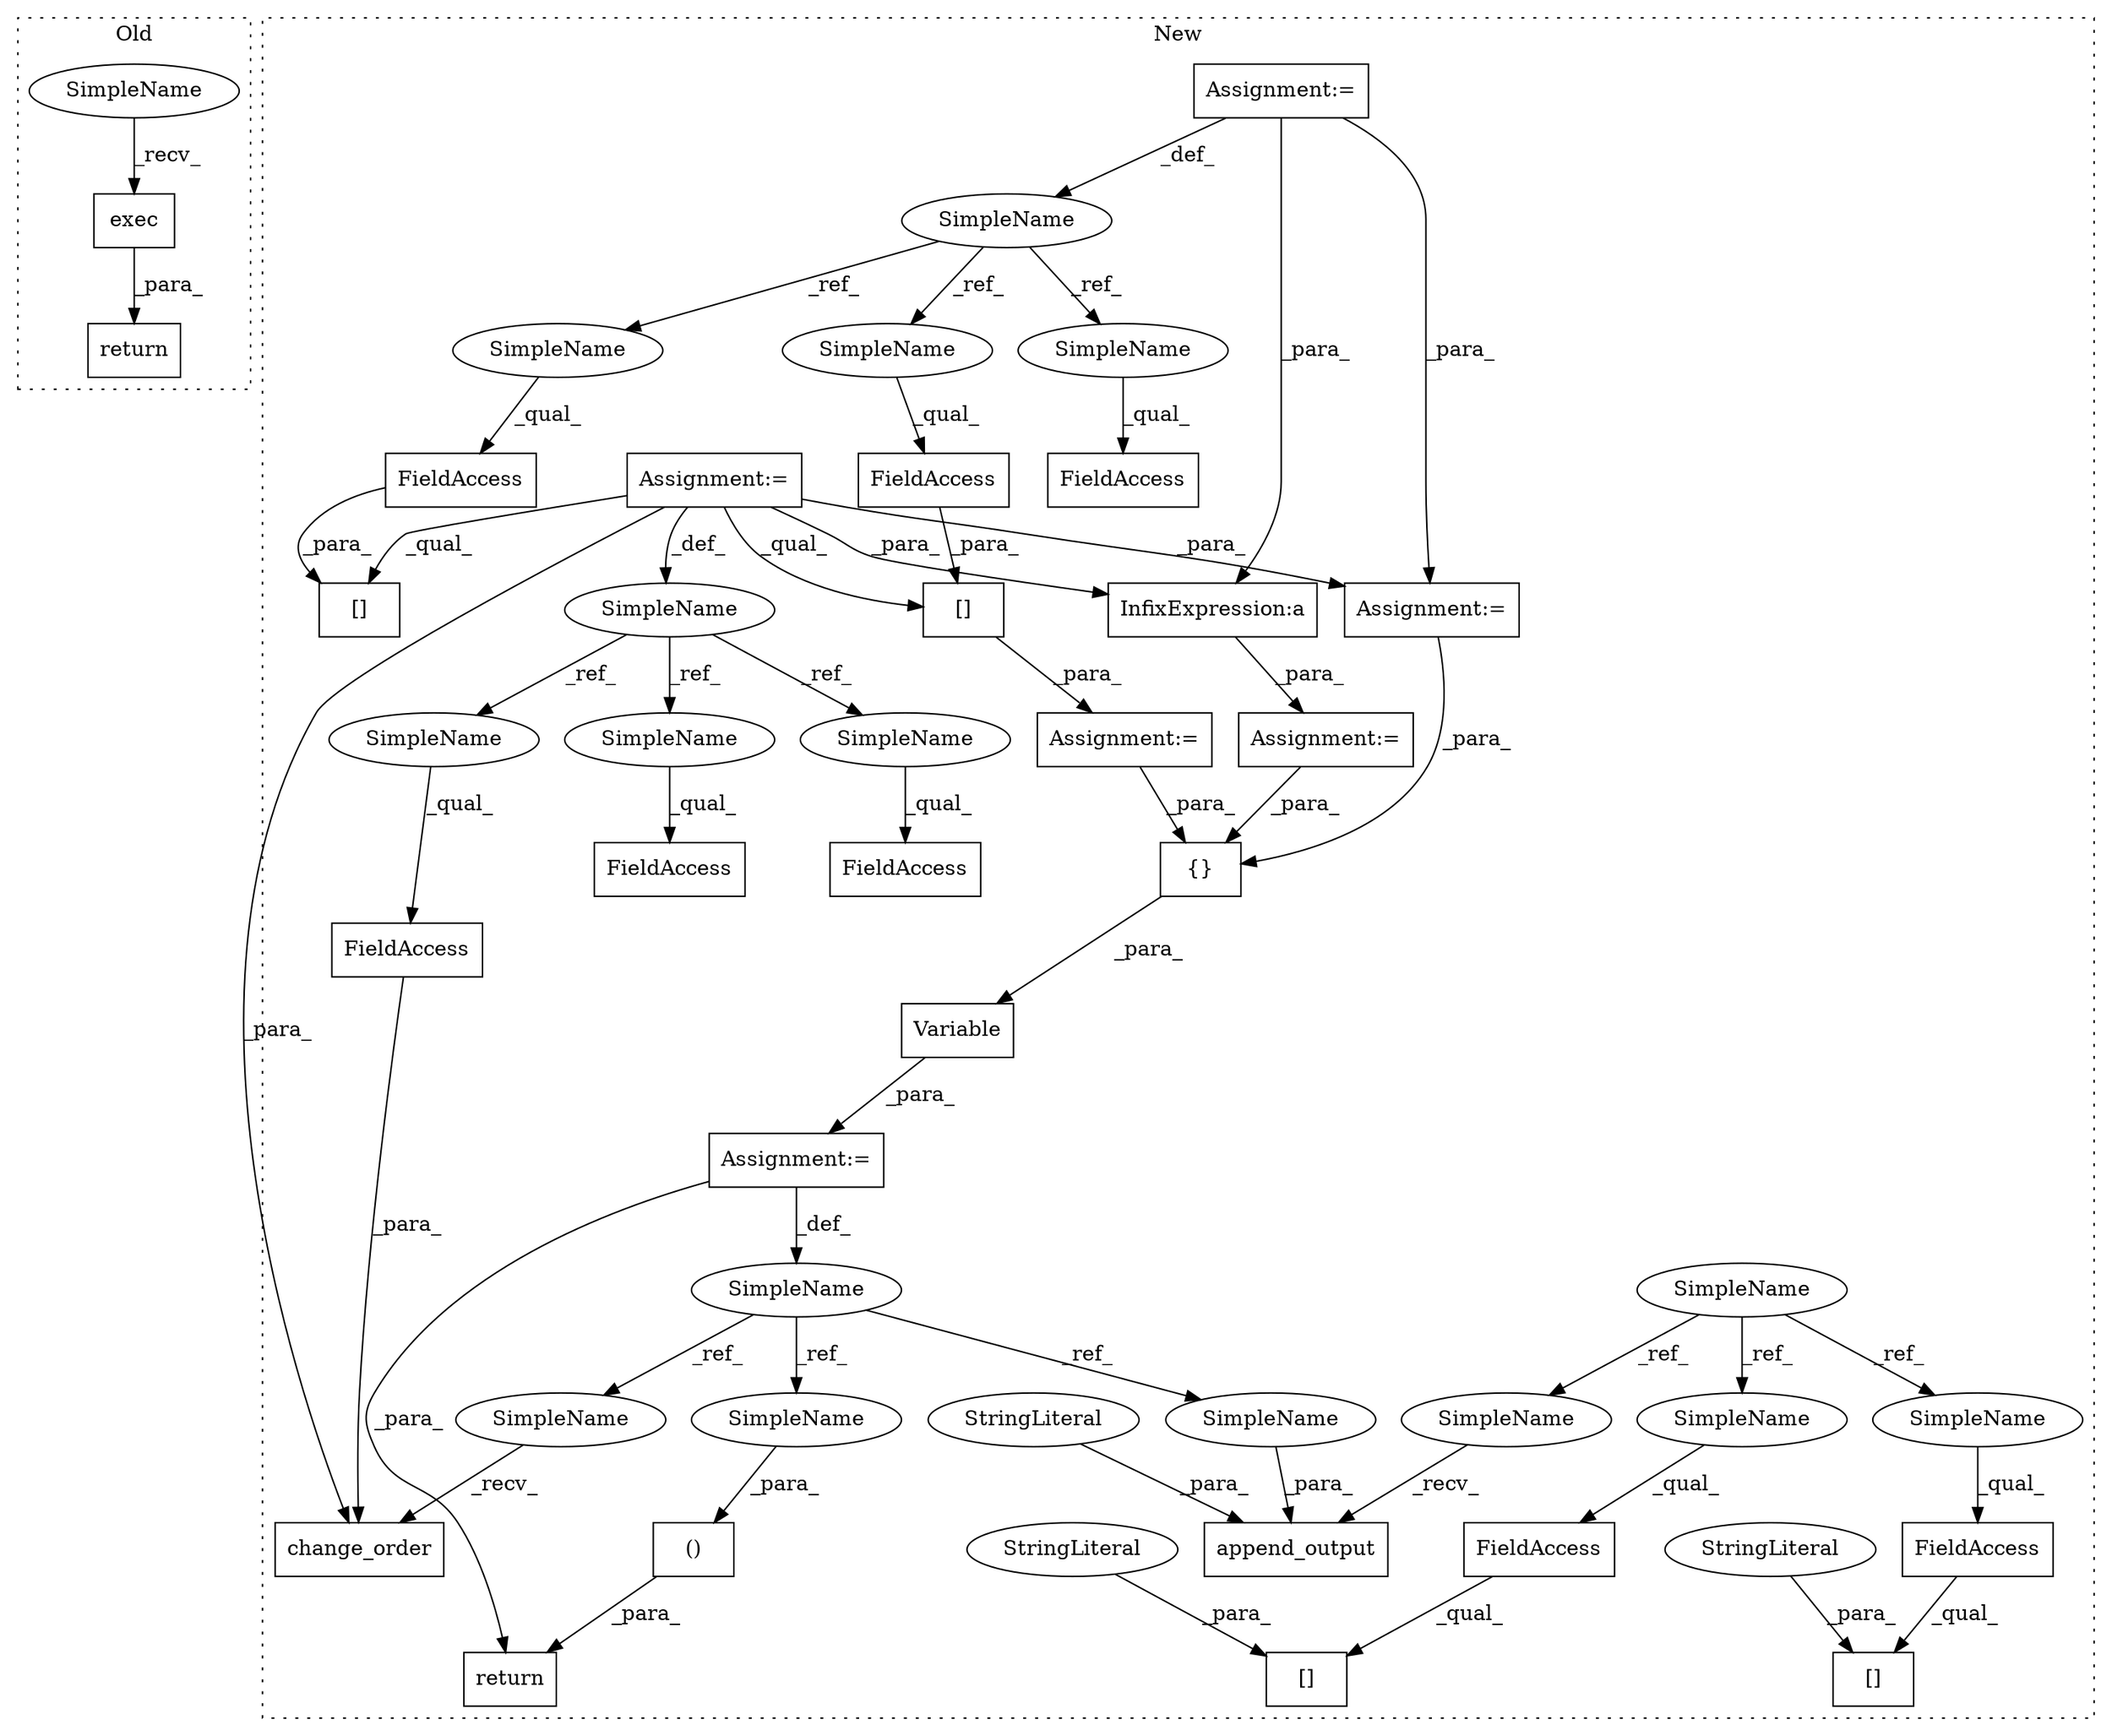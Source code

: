 digraph G {
subgraph cluster0 {
1 [label="exec" a="32" s="562" l="6" shape="box"];
9 [label="return" a="41" s="550" l="7" shape="box"];
47 [label="SimpleName" a="42" s="557" l="4" shape="ellipse"];
label = "Old";
style="dotted";
}
subgraph cluster1 {
2 [label="Variable" a="32" s="991,1028" l="9,1" shape="box"];
3 [label="()" a="106" s="1137" l="25" shape="box"];
4 [label="append_output" a="32" s="1099,1118" l="14,1" shape="box"];
5 [label="SimpleName" a="42" s="989" l="1" shape="ellipse"];
6 [label="StringLiteral" a="45" s="1113" l="3" shape="ellipse"];
7 [label="Assignment:=" a="7" s="990" l="1" shape="box"];
8 [label="return" a="41" s="1125" l="12" shape="box"];
10 [label="Assignment:=" a="7" s="590" l="4" shape="box"];
11 [label="[]" a="2" s="809,828" l="13,1" shape="box"];
12 [label="SimpleName" a="42" s="501" l="4" shape="ellipse"];
13 [label="FieldAccess" a="22" s="856" l="15" shape="box"];
14 [label="FieldAccess" a="22" s="962" l="15" shape="box"];
15 [label="Assignment:=" a="7" s="778" l="1" shape="box"];
16 [label="[]" a="2" s="779,798" l="13,1" shape="box"];
17 [label="{}" a="4" s="1009,1017" l="1,1" shape="box"];
18 [label="FieldAccess" a="22" s="822" l="6" shape="box"];
19 [label="SimpleName" a="42" s="590" l="4" shape="ellipse"];
20 [label="FieldAccess" a="22" s="952" l="6" shape="box"];
21 [label="FieldAccess" a="22" s="792" l="6" shape="box"];
22 [label="Assignment:=" a="7" s="557" l="1" shape="box"];
23 [label="FieldAccess" a="22" s="886" l="12" shape="box"];
24 [label="SimpleName" a="42" s="557" l="1" shape="ellipse"];
25 [label="FieldAccess" a="22" s="1050" l="7" shape="box"];
26 [label="InfixExpression:a" a="27" s="906" l="3" shape="box"];
27 [label="Assignment:=" a="7" s="937" l="1" shape="box"];
28 [label="Assignment:=" a="7" s="884" l="1" shape="box"];
29 [label="[]" a="2" s="856,875" l="16,1" shape="box"];
30 [label="change_order" a="32" s="1037,1057" l="13,1" shape="box"];
31 [label="[]" a="2" s="962,981" l="16,1" shape="box"];
32 [label="StringLiteral" a="45" s="872" l="3" shape="ellipse"];
33 [label="StringLiteral" a="45" s="978" l="3" shape="ellipse"];
34 [label="FieldAccess" a="22" s="939" l="12" shape="box"];
35 [label="SimpleName" a="42" s="939" l="1" shape="ellipse"];
36 [label="SimpleName" a="42" s="1050" l="1" shape="ellipse"];
37 [label="SimpleName" a="42" s="886" l="1" shape="ellipse"];
38 [label="SimpleName" a="42" s="1117" l="1" shape="ellipse"];
39 [label="SimpleName" a="42" s="1161" l="1" shape="ellipse"];
40 [label="SimpleName" a="42" s="1035" l="1" shape="ellipse"];
41 [label="SimpleName" a="42" s="792" l="4" shape="ellipse"];
42 [label="SimpleName" a="42" s="952" l="4" shape="ellipse"];
43 [label="SimpleName" a="42" s="822" l="4" shape="ellipse"];
44 [label="SimpleName" a="42" s="962" l="4" shape="ellipse"];
45 [label="SimpleName" a="42" s="1094" l="4" shape="ellipse"];
46 [label="SimpleName" a="42" s="856" l="4" shape="ellipse"];
label = "New";
style="dotted";
}
1 -> 9 [label="_para_"];
2 -> 7 [label="_para_"];
3 -> 8 [label="_para_"];
5 -> 39 [label="_ref_"];
5 -> 38 [label="_ref_"];
5 -> 40 [label="_ref_"];
6 -> 4 [label="_para_"];
7 -> 5 [label="_def_"];
7 -> 8 [label="_para_"];
10 -> 27 [label="_para_"];
10 -> 19 [label="_def_"];
10 -> 26 [label="_para_"];
12 -> 45 [label="_ref_"];
12 -> 44 [label="_ref_"];
12 -> 46 [label="_ref_"];
13 -> 29 [label="_qual_"];
14 -> 31 [label="_qual_"];
15 -> 17 [label="_para_"];
16 -> 15 [label="_para_"];
17 -> 2 [label="_para_"];
18 -> 11 [label="_para_"];
19 -> 43 [label="_ref_"];
19 -> 41 [label="_ref_"];
19 -> 42 [label="_ref_"];
21 -> 16 [label="_para_"];
22 -> 26 [label="_para_"];
22 -> 11 [label="_qual_"];
22 -> 30 [label="_para_"];
22 -> 27 [label="_para_"];
22 -> 16 [label="_qual_"];
22 -> 24 [label="_def_"];
24 -> 37 [label="_ref_"];
24 -> 35 [label="_ref_"];
24 -> 36 [label="_ref_"];
25 -> 30 [label="_para_"];
26 -> 28 [label="_para_"];
27 -> 17 [label="_para_"];
28 -> 17 [label="_para_"];
32 -> 29 [label="_para_"];
33 -> 31 [label="_para_"];
35 -> 34 [label="_qual_"];
36 -> 25 [label="_qual_"];
37 -> 23 [label="_qual_"];
38 -> 4 [label="_para_"];
39 -> 3 [label="_para_"];
40 -> 30 [label="_recv_"];
41 -> 21 [label="_qual_"];
42 -> 20 [label="_qual_"];
43 -> 18 [label="_qual_"];
44 -> 14 [label="_qual_"];
45 -> 4 [label="_recv_"];
46 -> 13 [label="_qual_"];
47 -> 1 [label="_recv_"];
}